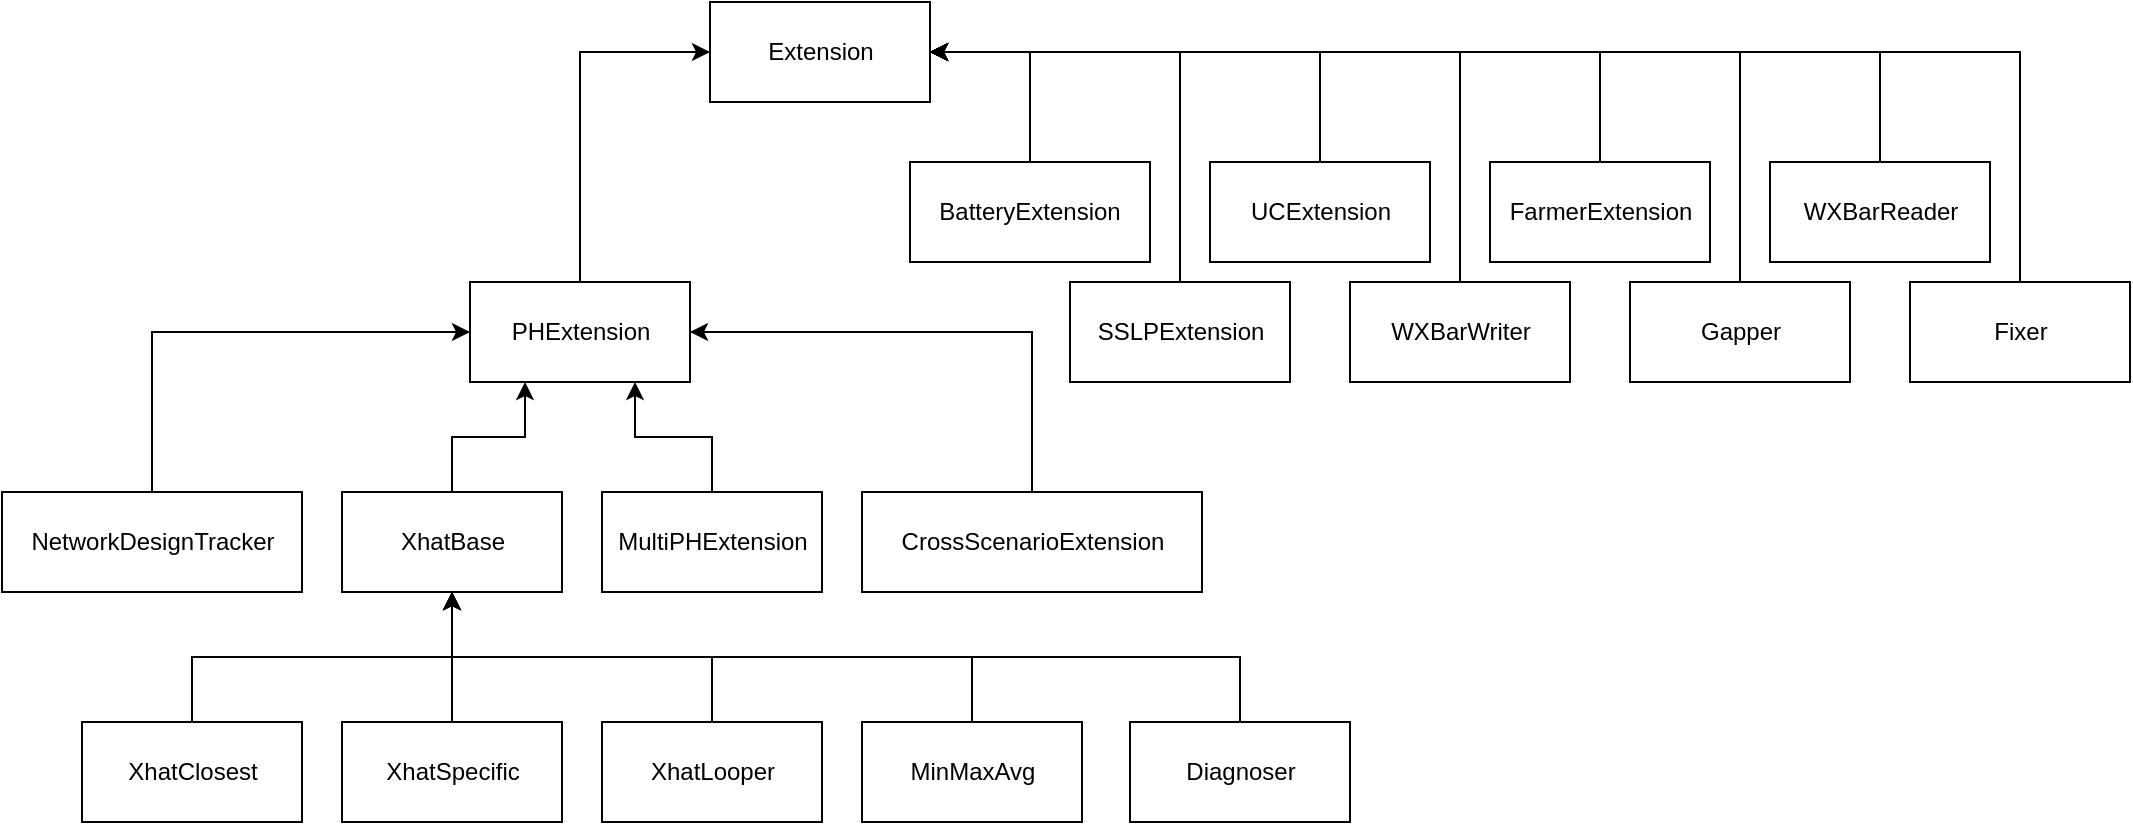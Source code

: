 <mxfile version="13.0.1" type="device"><diagram id="fvP5UGLogJeV-WxPLHro" name="Page-1"><mxGraphModel dx="1357" dy="772" grid="1" gridSize="10" guides="1" tooltips="1" connect="1" arrows="1" fold="1" page="1" pageScale="1" pageWidth="1100" pageHeight="850" math="0" shadow="0"><root><mxCell id="0"/><mxCell id="1" parent="0"/><mxCell id="C6WETTBGtvMfWsRXGI1D-1" value="Extension" style="html=1;" vertex="1" parent="1"><mxGeometry x="400" y="130" width="110" height="50" as="geometry"/></mxCell><mxCell id="C6WETTBGtvMfWsRXGI1D-23" style="edgeStyle=orthogonalEdgeStyle;rounded=0;orthogonalLoop=1;jettySize=auto;html=1;entryX=0;entryY=0.5;entryDx=0;entryDy=0;exitX=0.5;exitY=0;exitDx=0;exitDy=0;" edge="1" parent="1" source="C6WETTBGtvMfWsRXGI1D-2" target="C6WETTBGtvMfWsRXGI1D-1"><mxGeometry relative="1" as="geometry"/></mxCell><mxCell id="C6WETTBGtvMfWsRXGI1D-2" value="PHExtension" style="html=1;" vertex="1" parent="1"><mxGeometry x="280" y="270" width="110" height="50" as="geometry"/></mxCell><mxCell id="C6WETTBGtvMfWsRXGI1D-12" style="edgeStyle=orthogonalEdgeStyle;rounded=0;orthogonalLoop=1;jettySize=auto;html=1;entryX=1;entryY=0.5;entryDx=0;entryDy=0;" edge="1" parent="1" source="C6WETTBGtvMfWsRXGI1D-3" target="C6WETTBGtvMfWsRXGI1D-1"><mxGeometry relative="1" as="geometry"/></mxCell><mxCell id="C6WETTBGtvMfWsRXGI1D-3" value="BatteryExtension" style="rounded=0;whiteSpace=wrap;html=1;" vertex="1" parent="1"><mxGeometry x="500" y="210" width="120" height="50" as="geometry"/></mxCell><mxCell id="C6WETTBGtvMfWsRXGI1D-13" style="edgeStyle=orthogonalEdgeStyle;rounded=0;orthogonalLoop=1;jettySize=auto;html=1;exitX=0.5;exitY=0;exitDx=0;exitDy=0;entryX=1;entryY=0.5;entryDx=0;entryDy=0;" edge="1" parent="1" source="C6WETTBGtvMfWsRXGI1D-4" target="C6WETTBGtvMfWsRXGI1D-1"><mxGeometry relative="1" as="geometry"/></mxCell><mxCell id="C6WETTBGtvMfWsRXGI1D-4" value="UCExtension" style="html=1;" vertex="1" parent="1"><mxGeometry x="650" y="210" width="110" height="50" as="geometry"/></mxCell><mxCell id="C6WETTBGtvMfWsRXGI1D-18" style="edgeStyle=orthogonalEdgeStyle;rounded=0;orthogonalLoop=1;jettySize=auto;html=1;entryX=1;entryY=0.5;entryDx=0;entryDy=0;exitX=0.5;exitY=0;exitDx=0;exitDy=0;" edge="1" parent="1" source="C6WETTBGtvMfWsRXGI1D-5" target="C6WETTBGtvMfWsRXGI1D-1"><mxGeometry relative="1" as="geometry"/></mxCell><mxCell id="C6WETTBGtvMfWsRXGI1D-5" value="SSLPExtension" style="html=1;" vertex="1" parent="1"><mxGeometry x="580" y="270" width="110" height="50" as="geometry"/></mxCell><mxCell id="C6WETTBGtvMfWsRXGI1D-15" style="edgeStyle=orthogonalEdgeStyle;rounded=0;orthogonalLoop=1;jettySize=auto;html=1;entryX=1;entryY=0.5;entryDx=0;entryDy=0;exitX=0.5;exitY=0;exitDx=0;exitDy=0;" edge="1" parent="1" source="C6WETTBGtvMfWsRXGI1D-6" target="C6WETTBGtvMfWsRXGI1D-1"><mxGeometry relative="1" as="geometry"/></mxCell><mxCell id="C6WETTBGtvMfWsRXGI1D-6" value="FarmerExtension" style="html=1;" vertex="1" parent="1"><mxGeometry x="790" y="210" width="110" height="50" as="geometry"/></mxCell><mxCell id="C6WETTBGtvMfWsRXGI1D-22" style="edgeStyle=orthogonalEdgeStyle;rounded=0;orthogonalLoop=1;jettySize=auto;html=1;entryX=1;entryY=0.5;entryDx=0;entryDy=0;exitX=0.5;exitY=0;exitDx=0;exitDy=0;" edge="1" parent="1" source="C6WETTBGtvMfWsRXGI1D-7" target="C6WETTBGtvMfWsRXGI1D-1"><mxGeometry relative="1" as="geometry"/></mxCell><mxCell id="C6WETTBGtvMfWsRXGI1D-7" value="Fixer" style="html=1;" vertex="1" parent="1"><mxGeometry x="1000" y="270" width="110" height="50" as="geometry"/></mxCell><mxCell id="C6WETTBGtvMfWsRXGI1D-21" style="edgeStyle=orthogonalEdgeStyle;rounded=0;orthogonalLoop=1;jettySize=auto;html=1;entryX=1;entryY=0.5;entryDx=0;entryDy=0;exitX=0.5;exitY=0;exitDx=0;exitDy=0;" edge="1" parent="1" source="C6WETTBGtvMfWsRXGI1D-8" target="C6WETTBGtvMfWsRXGI1D-1"><mxGeometry relative="1" as="geometry"/></mxCell><mxCell id="C6WETTBGtvMfWsRXGI1D-8" value="Gapper" style="html=1;" vertex="1" parent="1"><mxGeometry x="860" y="270" width="110" height="50" as="geometry"/></mxCell><mxCell id="C6WETTBGtvMfWsRXGI1D-19" style="edgeStyle=orthogonalEdgeStyle;rounded=0;orthogonalLoop=1;jettySize=auto;html=1;entryX=1;entryY=0.5;entryDx=0;entryDy=0;exitX=0.5;exitY=0;exitDx=0;exitDy=0;" edge="1" parent="1" source="C6WETTBGtvMfWsRXGI1D-9" target="C6WETTBGtvMfWsRXGI1D-1"><mxGeometry relative="1" as="geometry"/></mxCell><mxCell id="C6WETTBGtvMfWsRXGI1D-9" value="WXBarWriter" style="html=1;" vertex="1" parent="1"><mxGeometry x="720" y="270" width="110" height="50" as="geometry"/></mxCell><mxCell id="C6WETTBGtvMfWsRXGI1D-16" style="edgeStyle=orthogonalEdgeStyle;rounded=0;orthogonalLoop=1;jettySize=auto;html=1;entryX=1;entryY=0.5;entryDx=0;entryDy=0;exitX=0.5;exitY=0;exitDx=0;exitDy=0;" edge="1" parent="1" source="C6WETTBGtvMfWsRXGI1D-10" target="C6WETTBGtvMfWsRXGI1D-1"><mxGeometry relative="1" as="geometry"/></mxCell><mxCell id="C6WETTBGtvMfWsRXGI1D-10" value="WXBarReader" style="html=1;" vertex="1" parent="1"><mxGeometry x="930" y="210" width="110" height="50" as="geometry"/></mxCell><mxCell id="C6WETTBGtvMfWsRXGI1D-30" style="edgeStyle=orthogonalEdgeStyle;rounded=0;orthogonalLoop=1;jettySize=auto;html=1;entryX=0;entryY=0.5;entryDx=0;entryDy=0;exitX=0.5;exitY=0;exitDx=0;exitDy=0;" edge="1" parent="1" source="C6WETTBGtvMfWsRXGI1D-24" target="C6WETTBGtvMfWsRXGI1D-2"><mxGeometry relative="1" as="geometry"/></mxCell><mxCell id="C6WETTBGtvMfWsRXGI1D-24" value="NetworkDesignTracker" style="html=1;" vertex="1" parent="1"><mxGeometry x="46" y="375" width="150" height="50" as="geometry"/></mxCell><mxCell id="C6WETTBGtvMfWsRXGI1D-33" style="edgeStyle=orthogonalEdgeStyle;rounded=0;orthogonalLoop=1;jettySize=auto;html=1;entryX=0.25;entryY=1;entryDx=0;entryDy=0;exitX=0.5;exitY=0;exitDx=0;exitDy=0;" edge="1" parent="1" source="C6WETTBGtvMfWsRXGI1D-25" target="C6WETTBGtvMfWsRXGI1D-2"><mxGeometry relative="1" as="geometry"/></mxCell><mxCell id="C6WETTBGtvMfWsRXGI1D-25" value="XhatBase" style="html=1;" vertex="1" parent="1"><mxGeometry x="216" y="375" width="110" height="50" as="geometry"/></mxCell><mxCell id="C6WETTBGtvMfWsRXGI1D-32" style="edgeStyle=orthogonalEdgeStyle;rounded=0;orthogonalLoop=1;jettySize=auto;html=1;entryX=0.75;entryY=1;entryDx=0;entryDy=0;exitX=0.5;exitY=0;exitDx=0;exitDy=0;" edge="1" parent="1" source="C6WETTBGtvMfWsRXGI1D-26" target="C6WETTBGtvMfWsRXGI1D-2"><mxGeometry relative="1" as="geometry"/></mxCell><mxCell id="C6WETTBGtvMfWsRXGI1D-26" value="MultiPHExtension" style="html=1;" vertex="1" parent="1"><mxGeometry x="346" y="375" width="110" height="50" as="geometry"/></mxCell><mxCell id="C6WETTBGtvMfWsRXGI1D-34" style="edgeStyle=orthogonalEdgeStyle;rounded=0;orthogonalLoop=1;jettySize=auto;html=1;entryX=1;entryY=0.5;entryDx=0;entryDy=0;exitX=0.5;exitY=0;exitDx=0;exitDy=0;" edge="1" parent="1" source="C6WETTBGtvMfWsRXGI1D-27" target="C6WETTBGtvMfWsRXGI1D-2"><mxGeometry relative="1" as="geometry"/></mxCell><mxCell id="C6WETTBGtvMfWsRXGI1D-27" value="CrossScenarioExtension" style="html=1;" vertex="1" parent="1"><mxGeometry x="476" y="375" width="170" height="50" as="geometry"/></mxCell><mxCell id="C6WETTBGtvMfWsRXGI1D-41" style="edgeStyle=orthogonalEdgeStyle;rounded=0;orthogonalLoop=1;jettySize=auto;html=1;entryX=0.5;entryY=1;entryDx=0;entryDy=0;exitX=0.5;exitY=0;exitDx=0;exitDy=0;" edge="1" parent="1" source="C6WETTBGtvMfWsRXGI1D-35" target="C6WETTBGtvMfWsRXGI1D-25"><mxGeometry relative="1" as="geometry"/></mxCell><mxCell id="C6WETTBGtvMfWsRXGI1D-35" value="XhatClosest" style="html=1;" vertex="1" parent="1"><mxGeometry x="86" y="490" width="110" height="50" as="geometry"/></mxCell><mxCell id="C6WETTBGtvMfWsRXGI1D-42" style="edgeStyle=orthogonalEdgeStyle;rounded=0;orthogonalLoop=1;jettySize=auto;html=1;entryX=0.5;entryY=1;entryDx=0;entryDy=0;" edge="1" parent="1" source="C6WETTBGtvMfWsRXGI1D-37" target="C6WETTBGtvMfWsRXGI1D-25"><mxGeometry relative="1" as="geometry"/></mxCell><mxCell id="C6WETTBGtvMfWsRXGI1D-37" value="XhatSpecific" style="html=1;" vertex="1" parent="1"><mxGeometry x="216" y="490" width="110" height="50" as="geometry"/></mxCell><mxCell id="C6WETTBGtvMfWsRXGI1D-44" style="edgeStyle=orthogonalEdgeStyle;rounded=0;orthogonalLoop=1;jettySize=auto;html=1;entryX=0.5;entryY=1;entryDx=0;entryDy=0;exitX=0.5;exitY=0;exitDx=0;exitDy=0;" edge="1" parent="1" source="C6WETTBGtvMfWsRXGI1D-38" target="C6WETTBGtvMfWsRXGI1D-25"><mxGeometry relative="1" as="geometry"/></mxCell><mxCell id="C6WETTBGtvMfWsRXGI1D-38" value="MinMaxAvg" style="html=1;" vertex="1" parent="1"><mxGeometry x="476" y="490" width="110" height="50" as="geometry"/></mxCell><mxCell id="C6WETTBGtvMfWsRXGI1D-43" style="edgeStyle=orthogonalEdgeStyle;rounded=0;orthogonalLoop=1;jettySize=auto;html=1;entryX=0.5;entryY=1;entryDx=0;entryDy=0;exitX=0.5;exitY=0;exitDx=0;exitDy=0;" edge="1" parent="1" source="C6WETTBGtvMfWsRXGI1D-39" target="C6WETTBGtvMfWsRXGI1D-25"><mxGeometry relative="1" as="geometry"/></mxCell><mxCell id="C6WETTBGtvMfWsRXGI1D-39" value="XhatLooper" style="html=1;" vertex="1" parent="1"><mxGeometry x="346" y="490" width="110" height="50" as="geometry"/></mxCell><mxCell id="C6WETTBGtvMfWsRXGI1D-45" style="edgeStyle=orthogonalEdgeStyle;rounded=0;orthogonalLoop=1;jettySize=auto;html=1;entryX=0.5;entryY=1;entryDx=0;entryDy=0;exitX=0.5;exitY=0;exitDx=0;exitDy=0;" edge="1" parent="1" source="C6WETTBGtvMfWsRXGI1D-40" target="C6WETTBGtvMfWsRXGI1D-25"><mxGeometry relative="1" as="geometry"/></mxCell><mxCell id="C6WETTBGtvMfWsRXGI1D-40" value="Diagnoser" style="html=1;" vertex="1" parent="1"><mxGeometry x="610" y="490" width="110" height="50" as="geometry"/></mxCell></root></mxGraphModel></diagram></mxfile>
